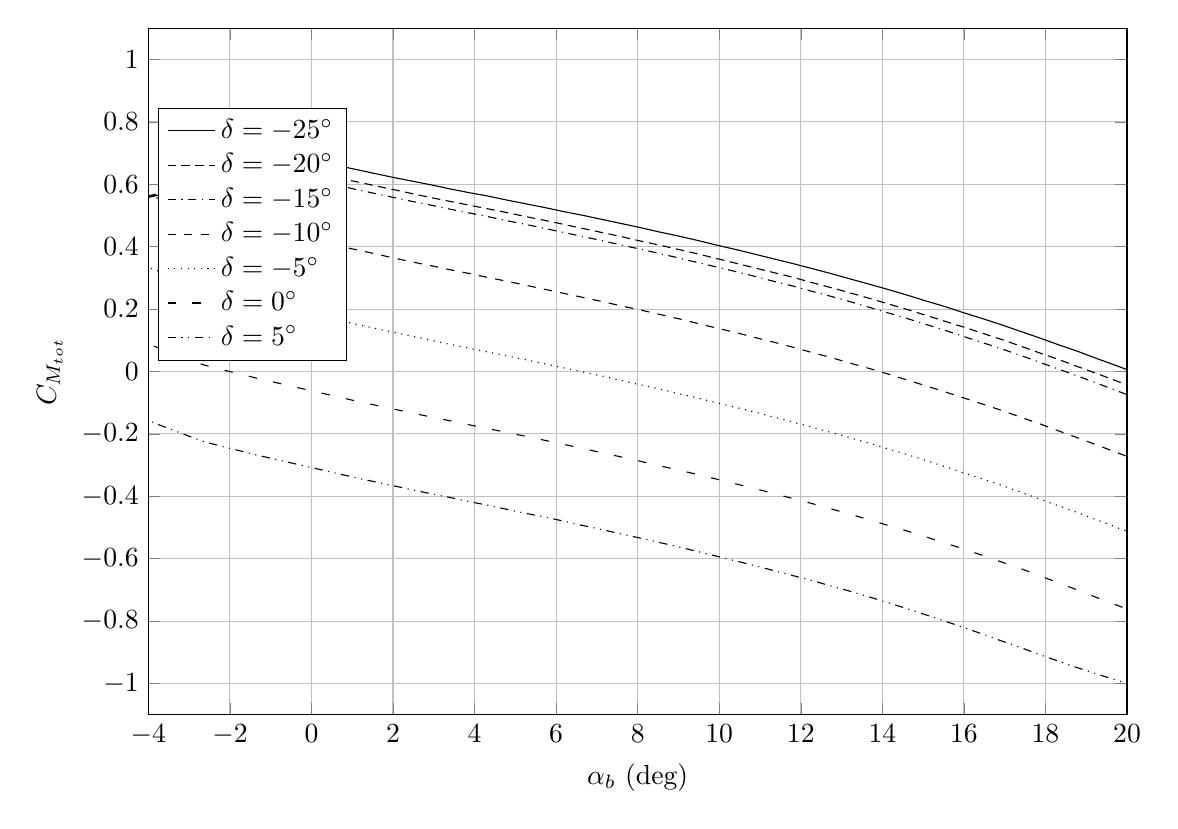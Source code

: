 %Comparison of CD estimation
\begin{tikzpicture}

\begin{axis}[
width=14.01cm,
height=10.3cm,
scaled ticks=false, tick label style={/pgf/number format/fixed},
xmin=-4,
xmax=20,
xlabel={$\alpha_{b}$ (deg)},
xmajorgrids,
ymin=-1.1,
ymax=1.1,
ylabel={$C_{M_{tot}}$},
ymajorgrids,
legend style={at={(0.01,0.7)},anchor=west,draw=black,fill=white,legend cell align=left},
legend entries = {$\delta = -25^{\circ}$\\$\delta = -20^{\circ}$\\$\delta = -15^{\circ}$\\$\delta = -10^{\circ}$\\$\delta = -5^{\circ}$\\$\delta = 0^{\circ}$\\$\delta = 5^{\circ}$\\}
]

\addplot [
color=black,
solid
]
table[row sep=crcr]{
-5.0	0.53\\
-4.533	0.543\\
-4.067	0.556\\
-3.6	0.569\\
-3.133	0.583\\
-2.667	0.597\\
-2.2	0.611\\
-1.733	0.625\\
-1.267	0.639\\
-0.8	0.654\\
-0.333	0.668\\
0.133	0.674\\
0.6	0.661\\
1.067	0.648\\
1.533	0.635\\
2.0	0.622\\
2.467	0.61\\
2.933	0.598\\
3.4	0.585\\
3.867	0.573\\
4.333	0.562\\
4.8	0.549\\
5.267	0.537\\
5.733	0.525\\
6.2	0.512\\
6.667	0.5\\
7.133	0.487\\
7.6	0.474\\
8.067	0.461\\
8.533	0.447\\
9.0	0.434\\
9.467	0.42\\
9.933	0.405\\
10.4	0.391\\
10.867	0.376\\
11.333	0.361\\
11.8	0.346\\
12.267	0.33\\
12.733	0.314\\
13.2	0.297\\
13.667	0.28\\
14.133	0.263\\
14.6	0.245\\
15.067	0.226\\
15.533	0.208\\
16.0	0.188\\
16.467	0.169\\
16.933	0.149\\
17.4	0.128\\
17.867	0.107\\
18.333	0.085\\
18.8	0.064\\
19.267	0.041\\
19.733	0.019\\
20.2	-0.004\\
20.667	-0.027\\
21.133	-0.05\\
21.6	-0.075\\
22.067	-0.099\\
22.533	-0.124\\
23.0	0.0\\
};

\addplot [
color=black,
densely dashed
]
table[row sep=crcr]{
-5.0	0.533\\
-4.533	0.546\\
-4.067	0.559\\
-3.6	0.573\\
-3.133	0.586\\
-2.667	0.6\\
-2.2	0.614\\
-1.733	0.628\\
-1.267	0.642\\
-0.8	0.657\\
-0.333	0.649\\
0.133	0.635\\
0.6	0.622\\
1.067	0.609\\
1.533	0.596\\
2.0	0.583\\
2.467	0.57\\
2.933	0.557\\
3.4	0.545\\
3.867	0.533\\
4.333	0.521\\
4.8	0.509\\
5.267	0.496\\
5.733	0.484\\
6.2	0.471\\
6.667	0.458\\
7.133	0.445\\
7.6	0.432\\
8.067	0.418\\
8.533	0.405\\
9.0	0.391\\
9.467	0.377\\
9.933	0.362\\
10.4	0.347\\
10.867	0.332\\
11.333	0.317\\
11.8	0.302\\
12.267	0.285\\
12.733	0.269\\
13.2	0.252\\
13.667	0.235\\
14.133	0.217\\
14.6	0.199\\
15.067	0.18\\
15.533	0.161\\
16.0	0.142\\
16.467	0.122\\
16.933	0.102\\
17.4	0.081\\
17.867	0.059\\
18.333	0.038\\
18.8	0.015\\
19.267	-0.007\\
19.733	-0.03\\
20.2	-0.053\\
20.667	-0.076\\
21.133	-0.1\\
21.6	-0.124\\
22.067	-0.149\\
22.533	-0.174\\
23.0	0.0\\
};

\addplot [
color=black,
dashdotted
]
table[row sep=crcr]{
-5.0	0.535\\
-4.533	0.548\\
-4.067	0.561\\
-3.6	0.574\\
-3.133	0.588\\
-2.667	0.602\\
-2.2	0.616\\
-1.733	0.63\\
-1.267	0.644\\
-0.8	0.639\\
-0.333	0.625\\
0.133	0.611\\
0.6	0.598\\
1.067	0.584\\
1.533	0.571\\
2.0	0.558\\
2.467	0.545\\
2.933	0.533\\
3.4	0.52\\
3.867	0.508\\
4.333	0.496\\
4.8	0.483\\
5.267	0.471\\
5.733	0.458\\
6.2	0.445\\
6.667	0.432\\
7.133	0.419\\
7.6	0.405\\
8.067	0.392\\
8.533	0.378\\
9.0	0.364\\
9.467	0.349\\
9.933	0.335\\
10.4	0.32\\
10.867	0.305\\
11.333	0.289\\
11.8	0.274\\
12.267	0.257\\
12.733	0.241\\
13.2	0.224\\
13.667	0.206\\
14.133	0.188\\
14.6	0.17\\
15.067	0.151\\
15.533	0.132\\
16.0	0.112\\
16.467	0.092\\
16.933	0.072\\
17.4	0.051\\
17.867	0.029\\
18.333	0.007\\
18.8	-0.015\\
19.267	-0.038\\
19.733	-0.061\\
20.2	-0.084\\
20.667	-0.108\\
21.133	-0.132\\
21.6	-0.156\\
22.067	-0.181\\
22.533	-0.207\\
23.0	0.0\\
};

\addplot [
color=black,
dashed
]
table[row sep=crcr]{
-5.0	0.535\\
-4.533	0.548\\
-4.067	0.562\\
-3.6	0.552\\
-3.133	0.529\\
-2.667	0.506\\
-2.2	0.49\\
-1.733	0.475\\
-1.267	0.461\\
-0.8	0.446\\
-0.333	0.432\\
0.133	0.418\\
0.6	0.404\\
1.067	0.391\\
1.533	0.378\\
2.0	0.364\\
2.467	0.351\\
2.933	0.339\\
3.4	0.326\\
3.867	0.314\\
4.333	0.301\\
4.8	0.289\\
5.267	0.276\\
5.733	0.263\\
6.2	0.25\\
6.667	0.237\\
7.133	0.224\\
7.6	0.21\\
8.067	0.197\\
8.533	0.183\\
9.0	0.169\\
9.467	0.154\\
9.933	0.139\\
10.4	0.125\\
10.867	0.109\\
11.333	0.094\\
11.8	0.078\\
12.267	0.061\\
12.733	0.045\\
13.2	0.027\\
13.667	0.01\\
14.133	-0.008\\
14.6	-0.027\\
15.067	-0.046\\
15.533	-0.065\\
16.0	-0.085\\
16.467	-0.105\\
16.933	-0.125\\
17.4	-0.147\\
17.867	-0.168\\
18.333	-0.191\\
18.8	-0.213\\
19.267	-0.236\\
19.733	-0.259\\
20.2	-0.282\\
20.667	-0.306\\
21.133	-0.33\\
21.6	-0.355\\
22.067	-0.38\\
22.533	-0.406\\
23.0	0.0\\
};

\addplot [
color=black,
dotted
]
table[row sep=crcr]{
-5.0	0.385\\
-4.533	0.361\\
-4.067	0.337\\
-3.6	0.314\\
-3.133	0.291\\
-2.667	0.268\\
-2.2	0.252\\
-1.733	0.237\\
-1.267	0.222\\
-0.8	0.208\\
-0.333	0.193\\
0.133	0.179\\
0.6	0.166\\
1.067	0.152\\
1.533	0.139\\
2.0	0.126\\
2.467	0.113\\
2.933	0.1\\
3.4	0.087\\
3.867	0.075\\
4.333	0.062\\
4.8	0.05\\
5.267	0.037\\
5.733	0.024\\
6.2	0.011\\
6.667	-0.002\\
7.133	-0.015\\
7.6	-0.029\\
8.067	-0.043\\
8.533	-0.056\\
9.0	-0.071\\
9.467	-0.085\\
9.933	-0.1\\
10.4	-0.115\\
10.867	-0.13\\
11.333	-0.146\\
11.8	-0.162\\
12.267	-0.178\\
12.733	-0.195\\
13.2	-0.212\\
13.667	-0.23\\
14.133	-0.248\\
14.6	-0.266\\
15.067	-0.285\\
15.533	-0.305\\
16.0	-0.325\\
16.467	-0.345\\
16.933	-0.365\\
17.4	-0.387\\
17.867	-0.409\\
18.333	-0.431\\
18.8	-0.453\\
19.267	-0.476\\
19.733	-0.499\\
20.2	-0.523\\
20.667	-0.547\\
21.133	-0.572\\
21.6	-0.598\\
22.067	-0.624\\
22.533	-0.65\\
23.0	0.0\\
};

\addplot [
color=black,
loosely dashed
]
table[row sep=crcr]{
-5.0	0.139\\
-4.533	0.115\\
-4.067	0.091\\
-3.6	0.068\\
-3.133	0.045\\
-2.667	0.022\\
-2.2	0.006\\
-1.733	-0.009\\
-1.267	-0.024\\
-0.8	-0.038\\
-0.333	-0.052\\
0.133	-0.066\\
0.6	-0.08\\
1.067	-0.094\\
1.533	-0.107\\
2.0	-0.12\\
2.467	-0.133\\
2.933	-0.146\\
3.4	-0.158\\
3.867	-0.171\\
4.333	-0.183\\
4.8	-0.196\\
5.267	-0.208\\
5.733	-0.221\\
6.2	-0.234\\
6.667	-0.247\\
7.133	-0.261\\
7.6	-0.274\\
8.067	-0.288\\
8.533	-0.302\\
9.0	-0.316\\
9.467	-0.33\\
9.933	-0.345\\
10.4	-0.36\\
10.867	-0.375\\
11.333	-0.391\\
11.8	-0.407\\
12.267	-0.423\\
12.733	-0.44\\
13.2	-0.457\\
13.667	-0.475\\
14.133	-0.493\\
14.6	-0.511\\
15.067	-0.53\\
15.533	-0.55\\
16.0	-0.569\\
16.467	-0.59\\
16.933	-0.611\\
17.4	-0.632\\
17.867	-0.655\\
18.333	-0.678\\
18.8	-0.701\\
19.267	-0.725\\
19.733	-0.748\\
20.2	-0.772\\
20.667	-0.796\\
21.133	-0.82\\
21.6	-0.843\\
22.067	-0.865\\
22.533	-0.887\\
23.0	0.0\\
};

\addplot [
color=black,
dashdotdotted
]
table[row sep=crcr]{
-5.0	-0.107\\
-4.533	-0.131\\
-4.067	-0.154\\
-3.6	-0.178\\
-3.133	-0.201\\
-2.667	-0.224\\
-2.2	-0.24\\
-1.733	-0.255\\
-1.267	-0.27\\
-0.8	-0.284\\
-0.333	-0.298\\
0.133	-0.312\\
0.6	-0.326\\
1.067	-0.34\\
1.533	-0.353\\
2.0	-0.366\\
2.467	-0.379\\
2.933	-0.392\\
3.4	-0.404\\
3.867	-0.417\\
4.333	-0.429\\
4.8	-0.442\\
5.267	-0.455\\
5.733	-0.467\\
6.2	-0.48\\
6.667	-0.494\\
7.133	-0.507\\
7.6	-0.521\\
8.067	-0.534\\
8.533	-0.548\\
9.0	-0.562\\
9.467	-0.577\\
9.933	-0.592\\
10.4	-0.607\\
10.867	-0.622\\
11.333	-0.638\\
11.8	-0.654\\
12.267	-0.67\\
12.733	-0.687\\
13.2	-0.704\\
13.667	-0.722\\
14.133	-0.741\\
14.6	-0.76\\
15.067	-0.78\\
15.533	-0.8\\
16.0	-0.821\\
16.467	-0.842\\
16.933	-0.864\\
17.4	-0.885\\
17.867	-0.908\\
18.333	-0.929\\
18.8	-0.95\\
19.267	-0.97\\
19.733	-0.989\\
20.2	-1.007\\
20.667	-1.022\\
21.133	-1.036\\
21.6	-1.048\\
22.067	-1.057\\
22.533	-1.062\\
23.0	0.0\\
};
\end{axis}
\end{tikzpicture}%
